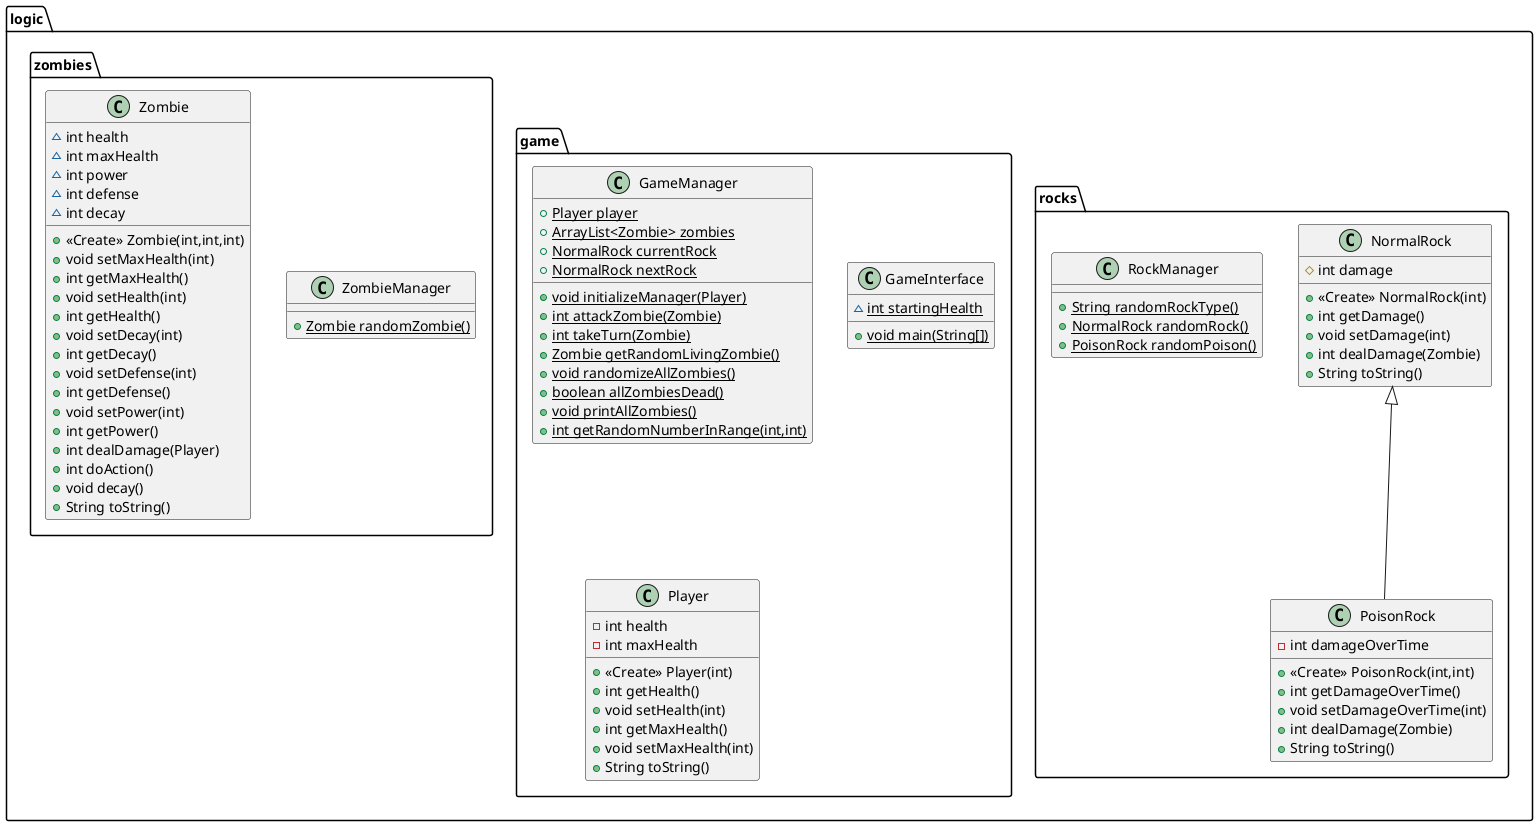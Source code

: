 @startuml
class logic.rocks.NormalRock {
# int damage
+ <<Create>> NormalRock(int)
+ int getDamage()
+ void setDamage(int)
+ int dealDamage(Zombie)
+ String toString()
}
class logic.game.GameManager {
+ {static} Player player
+ {static} ArrayList<Zombie> zombies
+ {static} NormalRock currentRock
+ {static} NormalRock nextRock
+ {static} void initializeManager(Player)
+ {static} int attackZombie(Zombie)
+ {static} int takeTurn(Zombie)
+ {static} Zombie getRandomLivingZombie()
+ {static} void randomizeAllZombies()
+ {static} boolean allZombiesDead()
+ {static} void printAllZombies()
+ {static} int getRandomNumberInRange(int,int)
}
class logic.game.GameInterface {
~ {static} int startingHealth
+ {static} void main(String[])
}
class logic.rocks.RockManager {
+ {static} String randomRockType()
+ {static} NormalRock randomRock()
+ {static} PoisonRock randomPoison()
}
class logic.game.Player {
- int health
- int maxHealth
+ <<Create>> Player(int)
+ int getHealth()
+ void setHealth(int)
+ int getMaxHealth()
+ void setMaxHealth(int)
+ String toString()
}
class logic.zombies.ZombieManager {
+ {static} Zombie randomZombie()
}
class logic.zombies.Zombie {
~ int health
~ int maxHealth
~ int power
~ int defense
~ int decay
+ <<Create>> Zombie(int,int,int)
+ void setMaxHealth(int)
+ int getMaxHealth()
+ void setHealth(int)
+ int getHealth()
+ void setDecay(int)
+ int getDecay()
+ void setDefense(int)
+ int getDefense()
+ void setPower(int)
+ int getPower()
+ int dealDamage(Player)
+ int doAction()
+ void decay()
+ String toString()
}
class logic.rocks.PoisonRock {
- int damageOverTime
+ <<Create>> PoisonRock(int,int)
+ int getDamageOverTime()
+ void setDamageOverTime(int)
+ int dealDamage(Zombie)
+ String toString()
}


logic.rocks.NormalRock <|-- logic.rocks.PoisonRock
@enduml